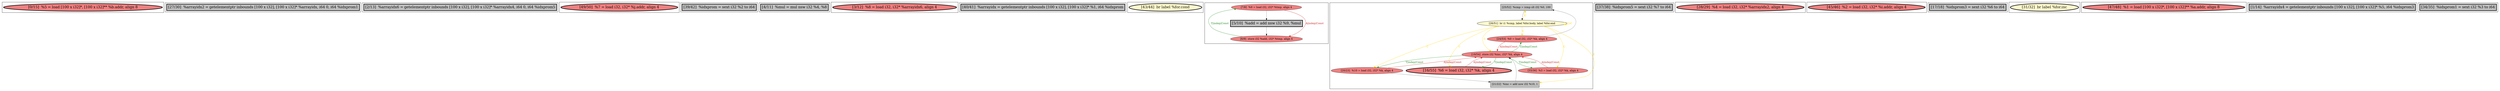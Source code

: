 
digraph G {





subgraph cluster18 {


node316 [penwidth=3.0,fontsize=20,fillcolor=lightcoral,label="[0/15]  %5 = load [100 x i32]*, [100 x i32]** %b.addr, align 8",shape=ellipse,style=filled ]



}

subgraph cluster16 {


node314 [penwidth=3.0,fontsize=20,fillcolor=grey,label="[27/30]  %arrayidx2 = getelementptr inbounds [100 x i32], [100 x i32]* %arrayidx, i64 0, i64 %idxprom1",shape=rectangle,style=filled ]



}

subgraph cluster17 {


node315 [penwidth=3.0,fontsize=20,fillcolor=grey,label="[2/13]  %arrayidx6 = getelementptr inbounds [100 x i32], [100 x i32]* %arrayidx4, i64 0, i64 %idxprom5",shape=rectangle,style=filled ]



}

subgraph cluster4 {


node295 [penwidth=3.0,fontsize=20,fillcolor=lightcoral,label="[49/50]  %7 = load i32, i32* %j.addr, align 4",shape=ellipse,style=filled ]



}

subgraph cluster3 {


node294 [penwidth=3.0,fontsize=20,fillcolor=grey,label="[39/42]  %idxprom = sext i32 %2 to i64",shape=rectangle,style=filled ]



}

subgraph cluster2 {


node293 [penwidth=3.0,fontsize=20,fillcolor=grey,label="[4/11]  %mul = mul nsw i32 %4, %8",shape=rectangle,style=filled ]



}

subgraph cluster1 {


node292 [penwidth=3.0,fontsize=20,fillcolor=lightcoral,label="[3/12]  %8 = load i32, i32* %arrayidx6, align 4",shape=ellipse,style=filled ]



}

subgraph cluster12 {


node310 [penwidth=3.0,fontsize=20,fillcolor=grey,label="[40/41]  %arrayidx = getelementptr inbounds [100 x i32], [100 x i32]* %1, i64 %idxprom",shape=rectangle,style=filled ]



}

subgraph cluster5 {


node296 [penwidth=3.0,fontsize=20,fillcolor=lemonchiffon,label="[43/44]  br label %for.cond",shape=ellipse,style=filled ]



}

subgraph cluster0 {


node291 [fillcolor=lightcoral,label="[7/8]  %9 = load i32, i32* %tmp, align 4",shape=ellipse,style=filled ]
node289 [penwidth=3.0,fontsize=20,fillcolor=grey,label="[5/10]  %add = add nsw i32 %9, %mul",shape=rectangle,style=filled ]
node290 [fillcolor=lightcoral,label="[6/9]  store i32 %add, i32* %tmp, align 4",shape=ellipse,style=filled ]

node291->node290 [style=solid,color=firebrick3,label="A|indep|Const",penwidth=1.0,fontcolor=firebrick3 ]
node290->node291 [style=solid,color=forestgreen,label="T|indep|Const",penwidth=1.0,fontcolor=forestgreen ]
node291->node289 [style=solid,color=black,label="",penwidth=0.5,fontcolor=black ]
node289->node290 [style=solid,color=black,label="",penwidth=0.5,fontcolor=black ]


}

subgraph cluster6 {


node304 [fillcolor=grey,label="[25/52]  %cmp = icmp slt i32 %0, 100",shape=rectangle,style=filled ]
node303 [fillcolor=lemonchiffon,label="[26/51]  br i1 %cmp, label %for.body, label %for.end",shape=ellipse,style=filled ]
node298 [fillcolor=lightcoral,label="[19/54]  store i32 %inc, i32* %k, align 4",shape=ellipse,style=filled ]
node297 [fillcolor=lightcoral,label="[20/23]  %10 = load i32, i32* %k, align 4",shape=ellipse,style=filled ]
node300 [penwidth=3.0,fontsize=20,fillcolor=lightcoral,label="[16/55]  %6 = load i32, i32* %k, align 4",shape=ellipse,style=filled ]
node299 [fillcolor=grey,label="[21/22]  %inc = add nsw i32 %10, 1",shape=rectangle,style=filled ]
node301 [fillcolor=lightcoral,label="[33/36]  %3 = load i32, i32* %k, align 4",shape=ellipse,style=filled ]
node302 [fillcolor=lightcoral,label="[24/53]  %0 = load i32, i32* %k, align 4",shape=ellipse,style=filled ]

node303->node304 [style=solid,color=gold,label="C",penwidth=1.0,fontcolor=gold ]
node301->node298 [style=solid,color=firebrick3,label="A|indep|Const",penwidth=1.0,fontcolor=firebrick3 ]
node298->node301 [style=solid,color=forestgreen,label="T|indep|Const",penwidth=1.0,fontcolor=forestgreen ]
node302->node298 [style=solid,color=firebrick3,label="A|indep|Const",penwidth=1.0,fontcolor=firebrick3 ]
node303->node302 [style=solid,color=gold,label="C",penwidth=1.0,fontcolor=gold ]
node303->node303 [style=solid,color=gold,label="C",penwidth=1.0,fontcolor=gold ]
node302->node304 [style=solid,color=black,label="",penwidth=0.5,fontcolor=black ]
node304->node303 [style=solid,color=black,label="",penwidth=0.5,fontcolor=black ]
node298->node300 [style=solid,color=forestgreen,label="T|indep|Const",penwidth=1.0,fontcolor=forestgreen ]
node303->node299 [style=solid,color=gold,label="C",penwidth=1.0,fontcolor=gold ]
node299->node298 [style=solid,color=black,label="",penwidth=0.5,fontcolor=black ]
node300->node298 [style=solid,color=firebrick3,label="A|indep|Const",penwidth=1.0,fontcolor=firebrick3 ]
node297->node298 [style=solid,color=firebrick3,label="A|indep|Const",penwidth=1.0,fontcolor=firebrick3 ]
node298->node302 [style=solid,color=forestgreen,label="T|indep|Const",penwidth=1.0,fontcolor=forestgreen ]
node297->node299 [style=solid,color=black,label="",penwidth=0.5,fontcolor=black ]
node303->node298 [style=solid,color=gold,label="C",penwidth=1.0,fontcolor=gold ]
node303->node297 [style=solid,color=gold,label="C",penwidth=1.0,fontcolor=gold ]
node303->node301 [style=solid,color=gold,label="C",penwidth=1.0,fontcolor=gold ]
node298->node297 [style=solid,color=forestgreen,label="T|indep|Const",penwidth=1.0,fontcolor=forestgreen ]
node303->node300 [style=solid,color=gold,label="C",penwidth=1.0,fontcolor=gold ]


}

subgraph cluster14 {


node312 [penwidth=3.0,fontsize=20,fillcolor=grey,label="[37/38]  %idxprom5 = sext i32 %7 to i64",shape=rectangle,style=filled ]



}

subgraph cluster7 {


node305 [penwidth=3.0,fontsize=20,fillcolor=lightcoral,label="[28/29]  %4 = load i32, i32* %arrayidx2, align 4",shape=ellipse,style=filled ]



}

subgraph cluster8 {


node306 [penwidth=3.0,fontsize=20,fillcolor=lightcoral,label="[45/46]  %2 = load i32, i32* %i.addr, align 4",shape=ellipse,style=filled ]



}

subgraph cluster9 {


node307 [penwidth=3.0,fontsize=20,fillcolor=grey,label="[17/18]  %idxprom3 = sext i32 %6 to i64",shape=rectangle,style=filled ]



}

subgraph cluster10 {


node308 [penwidth=3.0,fontsize=20,fillcolor=lemonchiffon,label="[31/32]  br label %for.inc",shape=ellipse,style=filled ]



}

subgraph cluster11 {


node309 [penwidth=3.0,fontsize=20,fillcolor=lightcoral,label="[47/48]  %1 = load [100 x i32]*, [100 x i32]** %a.addr, align 8",shape=ellipse,style=filled ]



}

subgraph cluster13 {


node311 [penwidth=3.0,fontsize=20,fillcolor=grey,label="[1/14]  %arrayidx4 = getelementptr inbounds [100 x i32], [100 x i32]* %5, i64 %idxprom3",shape=rectangle,style=filled ]



}

subgraph cluster15 {


node313 [penwidth=3.0,fontsize=20,fillcolor=grey,label="[34/35]  %idxprom1 = sext i32 %3 to i64",shape=rectangle,style=filled ]



}

}
